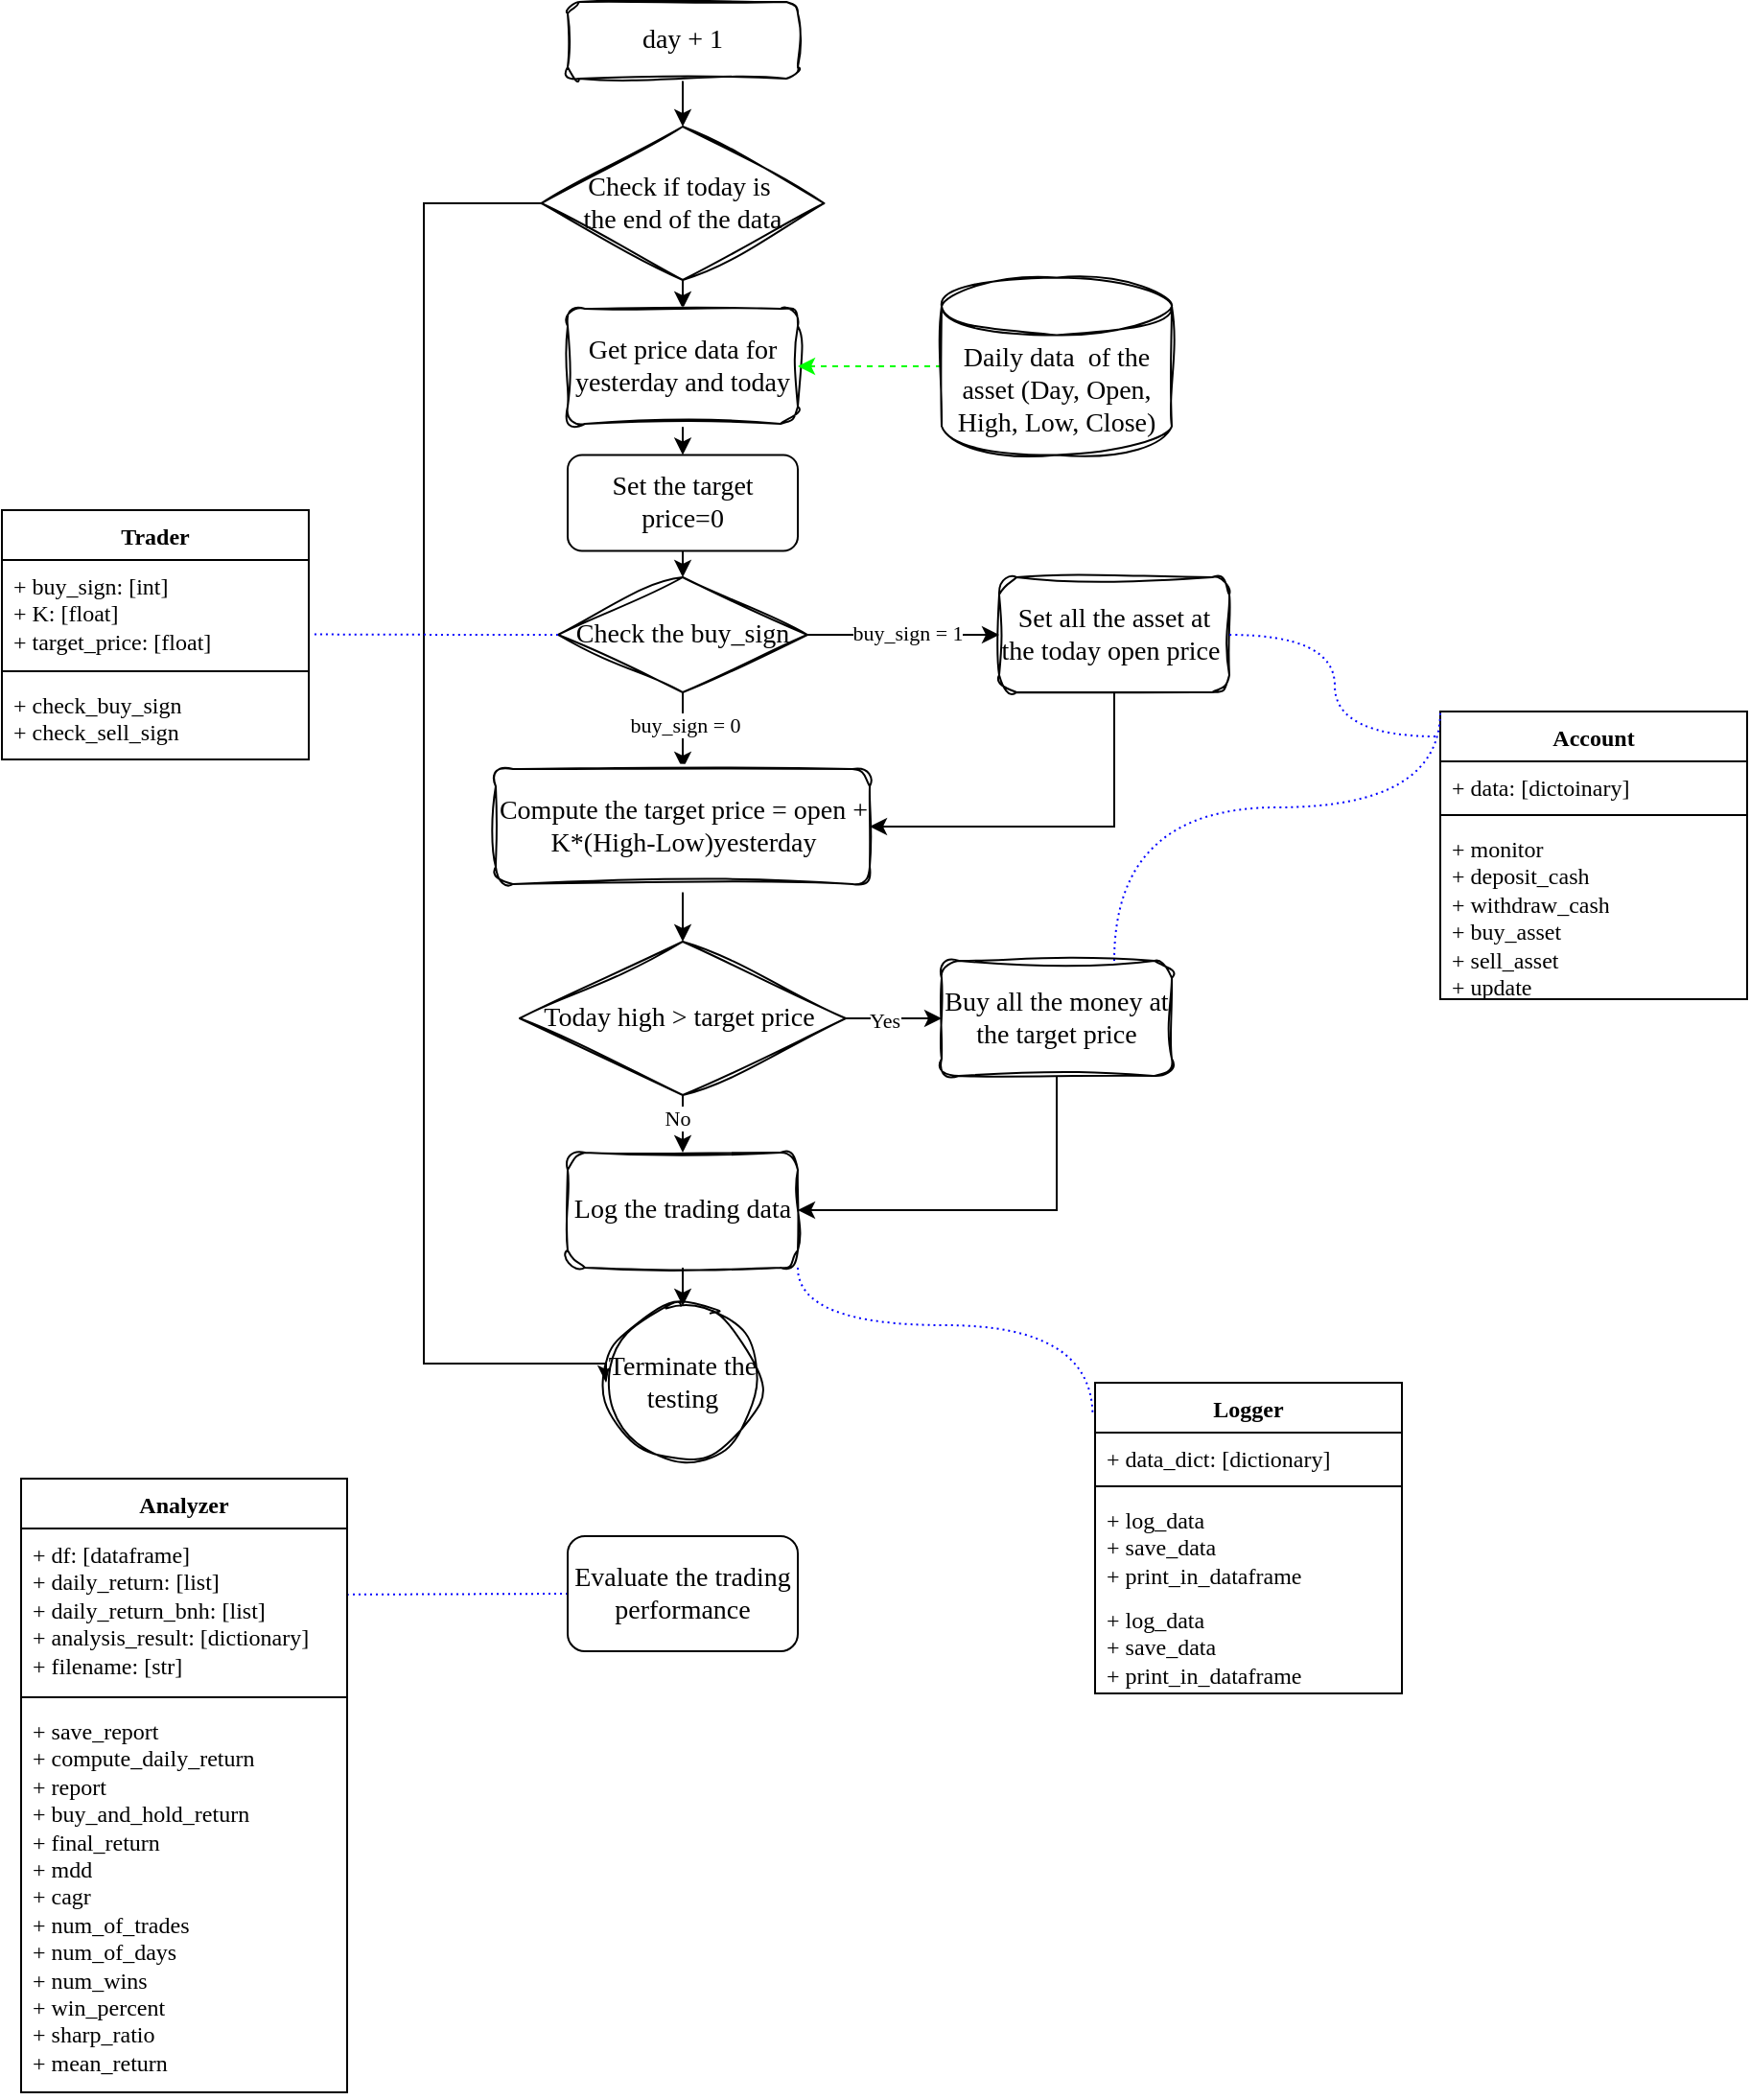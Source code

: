 <mxfile version="24.1.0" type="device">
  <diagram id="C5RBs43oDa-KdzZeNtuy" name="Page-1">
    <mxGraphModel dx="1444" dy="944" grid="1" gridSize="10" guides="1" tooltips="1" connect="1" arrows="1" fold="1" page="1" pageScale="1" pageWidth="827" pageHeight="1169" math="0" shadow="0">
      <root>
        <mxCell id="WIyWlLk6GJQsqaUBKTNV-0" />
        <mxCell id="WIyWlLk6GJQsqaUBKTNV-1" parent="WIyWlLk6GJQsqaUBKTNV-0" />
        <mxCell id="yqRtF2cNX9hZMMv9IqsH-1" value="Account" style="swimlane;fontStyle=1;align=center;verticalAlign=top;childLayout=stackLayout;horizontal=1;startSize=26;horizontalStack=0;resizeParent=1;resizeParentMax=0;resizeLast=0;collapsible=1;marginBottom=0;whiteSpace=wrap;html=1;fontFamily=Times New Roman;" vertex="1" parent="WIyWlLk6GJQsqaUBKTNV-1">
          <mxGeometry x="790" y="810" width="160" height="150" as="geometry" />
        </mxCell>
        <mxCell id="yqRtF2cNX9hZMMv9IqsH-60" value="+ data: [dictoinary]&amp;nbsp;" style="text;strokeColor=none;fillColor=none;align=left;verticalAlign=top;spacingLeft=4;spacingRight=4;overflow=hidden;rotatable=0;points=[[0,0.5],[1,0.5]];portConstraint=eastwest;whiteSpace=wrap;html=1;fontFamily=Times New Roman;" vertex="1" parent="yqRtF2cNX9hZMMv9IqsH-1">
          <mxGeometry y="26" width="160" height="24" as="geometry" />
        </mxCell>
        <mxCell id="yqRtF2cNX9hZMMv9IqsH-3" value="" style="line;strokeWidth=1;fillColor=none;align=left;verticalAlign=middle;spacingTop=-1;spacingLeft=3;spacingRight=3;rotatable=0;labelPosition=right;points=[];portConstraint=eastwest;strokeColor=inherit;fontFamily=Times New Roman;" vertex="1" parent="yqRtF2cNX9hZMMv9IqsH-1">
          <mxGeometry y="50" width="160" height="8" as="geometry" />
        </mxCell>
        <mxCell id="yqRtF2cNX9hZMMv9IqsH-4" value="+ monitor&lt;div&gt;&lt;span style=&quot;background-color: initial;&quot;&gt;+ deposit_cash&lt;/span&gt;&lt;/div&gt;&lt;div&gt;+ withdraw_cash&lt;span style=&quot;background-color: initial;&quot;&gt;&lt;br&gt;&lt;/span&gt;&lt;/div&gt;&lt;div&gt;+ buy_asset&lt;br&gt;&lt;/div&gt;&lt;div&gt;+ sell_asset&lt;br&gt;&lt;/div&gt;&lt;div&gt;+ update&lt;br&gt;&lt;/div&gt;" style="text;strokeColor=none;fillColor=none;align=left;verticalAlign=top;spacingLeft=4;spacingRight=4;overflow=hidden;rotatable=0;points=[[0,0.5],[1,0.5]];portConstraint=eastwest;whiteSpace=wrap;html=1;fontFamily=Times New Roman;" vertex="1" parent="yqRtF2cNX9hZMMv9IqsH-1">
          <mxGeometry y="58" width="160" height="92" as="geometry" />
        </mxCell>
        <mxCell id="yqRtF2cNX9hZMMv9IqsH-5" value="Trader" style="swimlane;fontStyle=1;align=center;verticalAlign=top;childLayout=stackLayout;horizontal=1;startSize=26;horizontalStack=0;resizeParent=1;resizeParentMax=0;resizeLast=0;collapsible=1;marginBottom=0;whiteSpace=wrap;html=1;fontFamily=Times New Roman;" vertex="1" parent="WIyWlLk6GJQsqaUBKTNV-1">
          <mxGeometry x="40" y="705" width="160" height="130" as="geometry" />
        </mxCell>
        <mxCell id="yqRtF2cNX9hZMMv9IqsH-6" value="+ buy_sign: [int]&lt;div&gt;+ K: [float]&lt;/div&gt;&lt;div&gt;+ target_price: [float]&lt;/div&gt;" style="text;strokeColor=none;fillColor=none;align=left;verticalAlign=top;spacingLeft=4;spacingRight=4;overflow=hidden;rotatable=0;points=[[0,0.5],[1,0.5]];portConstraint=eastwest;whiteSpace=wrap;html=1;fontFamily=Times New Roman;" vertex="1" parent="yqRtF2cNX9hZMMv9IqsH-5">
          <mxGeometry y="26" width="160" height="54" as="geometry" />
        </mxCell>
        <mxCell id="yqRtF2cNX9hZMMv9IqsH-7" value="" style="line;strokeWidth=1;fillColor=none;align=left;verticalAlign=middle;spacingTop=-1;spacingLeft=3;spacingRight=3;rotatable=0;labelPosition=right;points=[];portConstraint=eastwest;strokeColor=inherit;fontFamily=Times New Roman;" vertex="1" parent="yqRtF2cNX9hZMMv9IqsH-5">
          <mxGeometry y="80" width="160" height="8" as="geometry" />
        </mxCell>
        <mxCell id="yqRtF2cNX9hZMMv9IqsH-8" value="+ check_buy_sign&lt;div&gt;+ check_sell_sign&lt;/div&gt;" style="text;strokeColor=none;fillColor=none;align=left;verticalAlign=top;spacingLeft=4;spacingRight=4;overflow=hidden;rotatable=0;points=[[0,0.5],[1,0.5]];portConstraint=eastwest;whiteSpace=wrap;html=1;fontFamily=Times New Roman;" vertex="1" parent="yqRtF2cNX9hZMMv9IqsH-5">
          <mxGeometry y="88" width="160" height="42" as="geometry" />
        </mxCell>
        <mxCell id="yqRtF2cNX9hZMMv9IqsH-9" value="Logger" style="swimlane;fontStyle=1;align=center;verticalAlign=top;childLayout=stackLayout;horizontal=1;startSize=26;horizontalStack=0;resizeParent=1;resizeParentMax=0;resizeLast=0;collapsible=1;marginBottom=0;whiteSpace=wrap;html=1;fontFamily=Times New Roman;" vertex="1" parent="WIyWlLk6GJQsqaUBKTNV-1">
          <mxGeometry x="610" y="1160" width="160" height="162" as="geometry" />
        </mxCell>
        <mxCell id="yqRtF2cNX9hZMMv9IqsH-10" value="+ data_dict: [dictionary]" style="text;strokeColor=none;fillColor=none;align=left;verticalAlign=top;spacingLeft=4;spacingRight=4;overflow=hidden;rotatable=0;points=[[0,0.5],[1,0.5]];portConstraint=eastwest;whiteSpace=wrap;html=1;fontFamily=Times New Roman;" vertex="1" parent="yqRtF2cNX9hZMMv9IqsH-9">
          <mxGeometry y="26" width="160" height="24" as="geometry" />
        </mxCell>
        <mxCell id="yqRtF2cNX9hZMMv9IqsH-11" value="" style="line;strokeWidth=1;fillColor=none;align=left;verticalAlign=middle;spacingTop=-1;spacingLeft=3;spacingRight=3;rotatable=0;labelPosition=right;points=[];portConstraint=eastwest;strokeColor=inherit;fontFamily=Times New Roman;" vertex="1" parent="yqRtF2cNX9hZMMv9IqsH-9">
          <mxGeometry y="50" width="160" height="8" as="geometry" />
        </mxCell>
        <mxCell id="yqRtF2cNX9hZMMv9IqsH-58" value="+ log_data&lt;div&gt;+ save_data&lt;/div&gt;&lt;div&gt;+ print_in_dataframe&lt;/div&gt;" style="text;strokeColor=none;fillColor=none;align=left;verticalAlign=top;spacingLeft=4;spacingRight=4;overflow=hidden;rotatable=0;points=[[0,0.5],[1,0.5]];portConstraint=eastwest;whiteSpace=wrap;html=1;fontFamily=Times New Roman;" vertex="1" parent="yqRtF2cNX9hZMMv9IqsH-9">
          <mxGeometry y="58" width="160" height="52" as="geometry" />
        </mxCell>
        <mxCell id="yqRtF2cNX9hZMMv9IqsH-12" value="+ log_data&lt;div&gt;+ save_data&lt;/div&gt;&lt;div&gt;+ print_in_dataframe&lt;/div&gt;" style="text;strokeColor=none;fillColor=none;align=left;verticalAlign=top;spacingLeft=4;spacingRight=4;overflow=hidden;rotatable=0;points=[[0,0.5],[1,0.5]];portConstraint=eastwest;whiteSpace=wrap;html=1;fontFamily=Times New Roman;" vertex="1" parent="yqRtF2cNX9hZMMv9IqsH-9">
          <mxGeometry y="110" width="160" height="52" as="geometry" />
        </mxCell>
        <mxCell id="yqRtF2cNX9hZMMv9IqsH-13" value="Analyzer" style="swimlane;fontStyle=1;align=center;verticalAlign=top;childLayout=stackLayout;horizontal=1;startSize=26;horizontalStack=0;resizeParent=1;resizeParentMax=0;resizeLast=0;collapsible=1;marginBottom=0;whiteSpace=wrap;html=1;fontFamily=Times New Roman;" vertex="1" parent="WIyWlLk6GJQsqaUBKTNV-1">
          <mxGeometry x="50" y="1210" width="170" height="320" as="geometry" />
        </mxCell>
        <mxCell id="yqRtF2cNX9hZMMv9IqsH-14" value="+ df: [dataframe]&lt;br&gt;&lt;div&gt;+ daily_return: [list]&lt;/div&gt;&lt;div&gt;+ daily_return_bnh: [list]&lt;/div&gt;&lt;div&gt;+ analysis_result: [dictionary]&lt;/div&gt;&lt;div&gt;+ filename: [str]&lt;/div&gt;" style="text;strokeColor=none;fillColor=none;align=left;verticalAlign=top;spacingLeft=4;spacingRight=4;overflow=hidden;rotatable=0;points=[[0,0.5],[1,0.5]];portConstraint=eastwest;whiteSpace=wrap;html=1;fontFamily=Times New Roman;" vertex="1" parent="yqRtF2cNX9hZMMv9IqsH-13">
          <mxGeometry y="26" width="170" height="84" as="geometry" />
        </mxCell>
        <mxCell id="yqRtF2cNX9hZMMv9IqsH-15" value="" style="line;strokeWidth=1;fillColor=none;align=left;verticalAlign=middle;spacingTop=-1;spacingLeft=3;spacingRight=3;rotatable=0;labelPosition=right;points=[];portConstraint=eastwest;strokeColor=inherit;fontFamily=Times New Roman;" vertex="1" parent="yqRtF2cNX9hZMMv9IqsH-13">
          <mxGeometry y="110" width="170" height="8" as="geometry" />
        </mxCell>
        <mxCell id="yqRtF2cNX9hZMMv9IqsH-16" value="+ save_report&lt;div&gt;+ compute_daily_return&lt;/div&gt;&lt;div&gt;+ report&lt;/div&gt;&lt;div&gt;+ buy_and_hold_return&lt;/div&gt;&lt;div&gt;+ final_return&lt;/div&gt;&lt;div&gt;+ mdd&lt;/div&gt;&lt;div&gt;+ cagr&lt;/div&gt;&lt;div&gt;+ num_of_trades&lt;/div&gt;&lt;div&gt;+ num_of_days&lt;/div&gt;&lt;div&gt;+ num_wins&lt;/div&gt;&lt;div&gt;+ win_percent&lt;/div&gt;&lt;div&gt;+ sharp_ratio&lt;/div&gt;&lt;div&gt;+ mean_return&lt;/div&gt;" style="text;strokeColor=none;fillColor=none;align=left;verticalAlign=top;spacingLeft=4;spacingRight=4;overflow=hidden;rotatable=0;points=[[0,0.5],[1,0.5]];portConstraint=eastwest;whiteSpace=wrap;html=1;fontFamily=Times New Roman;" vertex="1" parent="yqRtF2cNX9hZMMv9IqsH-13">
          <mxGeometry y="118" width="170" height="202" as="geometry" />
        </mxCell>
        <mxCell id="yqRtF2cNX9hZMMv9IqsH-32" style="edgeStyle=orthogonalEdgeStyle;rounded=0;orthogonalLoop=1;jettySize=auto;html=1;exitX=0.5;exitY=1;exitDx=0;exitDy=0;entryX=0.5;entryY=0;entryDx=0;entryDy=0;fontFamily=Times New Roman;fontSize=14;" edge="1" parent="WIyWlLk6GJQsqaUBKTNV-1" source="yqRtF2cNX9hZMMv9IqsH-17" target="yqRtF2cNX9hZMMv9IqsH-19">
          <mxGeometry relative="1" as="geometry" />
        </mxCell>
        <mxCell id="yqRtF2cNX9hZMMv9IqsH-17" value="day + 1" style="rounded=1;whiteSpace=wrap;html=1;fontFamily=Times New Roman;fontSize=14;sketch=1;curveFitting=1;jiggle=2;" vertex="1" parent="WIyWlLk6GJQsqaUBKTNV-1">
          <mxGeometry x="335" y="440" width="120" height="40" as="geometry" />
        </mxCell>
        <mxCell id="yqRtF2cNX9hZMMv9IqsH-33" style="edgeStyle=orthogonalEdgeStyle;rounded=0;orthogonalLoop=1;jettySize=auto;html=1;exitX=0.5;exitY=1;exitDx=0;exitDy=0;entryX=0.5;entryY=0;entryDx=0;entryDy=0;fontFamily=Times New Roman;fontSize=14;" edge="1" parent="WIyWlLk6GJQsqaUBKTNV-1" source="yqRtF2cNX9hZMMv9IqsH-19" target="yqRtF2cNX9hZMMv9IqsH-21">
          <mxGeometry relative="1" as="geometry" />
        </mxCell>
        <mxCell id="yqRtF2cNX9hZMMv9IqsH-44" style="edgeStyle=orthogonalEdgeStyle;rounded=0;orthogonalLoop=1;jettySize=auto;html=1;exitX=0;exitY=0.5;exitDx=0;exitDy=0;entryX=0;entryY=0.5;entryDx=0;entryDy=0;fontFamily=Times New Roman;fontSize=14;" edge="1" parent="WIyWlLk6GJQsqaUBKTNV-1" source="yqRtF2cNX9hZMMv9IqsH-19" target="yqRtF2cNX9hZMMv9IqsH-22">
          <mxGeometry relative="1" as="geometry">
            <Array as="points">
              <mxPoint x="260" y="545" />
              <mxPoint x="260" y="1150" />
              <mxPoint x="355" y="1150" />
            </Array>
          </mxGeometry>
        </mxCell>
        <mxCell id="yqRtF2cNX9hZMMv9IqsH-19" value="Check if today is&amp;nbsp;&lt;div&gt;the&amp;nbsp;&lt;span style=&quot;background-color: initial;&quot;&gt;end of the data&lt;/span&gt;&lt;/div&gt;" style="rhombus;whiteSpace=wrap;html=1;fontFamily=Times New Roman;fontSize=14;sketch=1;curveFitting=1;jiggle=2;" vertex="1" parent="WIyWlLk6GJQsqaUBKTNV-1">
          <mxGeometry x="321.25" y="505" width="147.5" height="80" as="geometry" />
        </mxCell>
        <mxCell id="yqRtF2cNX9hZMMv9IqsH-34" style="edgeStyle=orthogonalEdgeStyle;rounded=0;orthogonalLoop=1;jettySize=auto;html=1;exitX=0.5;exitY=1;exitDx=0;exitDy=0;entryX=0.5;entryY=0;entryDx=0;entryDy=0;fontFamily=Times New Roman;fontSize=14;" edge="1" parent="WIyWlLk6GJQsqaUBKTNV-1" source="yqRtF2cNX9hZMMv9IqsH-21" target="yqRtF2cNX9hZMMv9IqsH-23">
          <mxGeometry relative="1" as="geometry" />
        </mxCell>
        <mxCell id="yqRtF2cNX9hZMMv9IqsH-21" value="Get price data for yesterday and today" style="rounded=1;whiteSpace=wrap;html=1;fontFamily=Times New Roman;fontSize=14;sketch=1;curveFitting=1;jiggle=2;" vertex="1" parent="WIyWlLk6GJQsqaUBKTNV-1">
          <mxGeometry x="335" y="600" width="120" height="60" as="geometry" />
        </mxCell>
        <mxCell id="yqRtF2cNX9hZMMv9IqsH-22" value="Terminate the testing" style="ellipse;whiteSpace=wrap;html=1;aspect=fixed;fontFamily=Times New Roman;fontSize=14;sketch=1;curveFitting=1;jiggle=2;" vertex="1" parent="WIyWlLk6GJQsqaUBKTNV-1">
          <mxGeometry x="355" y="1120" width="80" height="80" as="geometry" />
        </mxCell>
        <mxCell id="yqRtF2cNX9hZMMv9IqsH-35" style="edgeStyle=orthogonalEdgeStyle;rounded=0;orthogonalLoop=1;jettySize=auto;html=1;exitX=0.5;exitY=1;exitDx=0;exitDy=0;entryX=0.5;entryY=0;entryDx=0;entryDy=0;fontFamily=Times New Roman;fontSize=14;" edge="1" parent="WIyWlLk6GJQsqaUBKTNV-1" source="yqRtF2cNX9hZMMv9IqsH-23" target="yqRtF2cNX9hZMMv9IqsH-25">
          <mxGeometry relative="1" as="geometry" />
        </mxCell>
        <mxCell id="yqRtF2cNX9hZMMv9IqsH-23" value="Set the target price=0" style="rounded=1;whiteSpace=wrap;html=1;fontFamily=Times New Roman;fontSize=14;" vertex="1" parent="WIyWlLk6GJQsqaUBKTNV-1">
          <mxGeometry x="335" y="676.25" width="120" height="50" as="geometry" />
        </mxCell>
        <mxCell id="yqRtF2cNX9hZMMv9IqsH-37" style="edgeStyle=orthogonalEdgeStyle;rounded=0;orthogonalLoop=1;jettySize=auto;html=1;exitX=0.5;exitY=1;exitDx=0;exitDy=0;entryX=1;entryY=0.5;entryDx=0;entryDy=0;fontFamily=Times New Roman;fontSize=14;" edge="1" parent="WIyWlLk6GJQsqaUBKTNV-1" source="yqRtF2cNX9hZMMv9IqsH-24" target="yqRtF2cNX9hZMMv9IqsH-26">
          <mxGeometry relative="1" as="geometry" />
        </mxCell>
        <mxCell id="yqRtF2cNX9hZMMv9IqsH-24" value="Set all the asset at the today&amp;nbsp;open price&amp;nbsp;" style="rounded=1;whiteSpace=wrap;html=1;fontFamily=Times New Roman;fontSize=14;sketch=1;curveFitting=1;jiggle=2;" vertex="1" parent="WIyWlLk6GJQsqaUBKTNV-1">
          <mxGeometry x="560" y="740" width="120" height="60" as="geometry" />
        </mxCell>
        <mxCell id="yqRtF2cNX9hZMMv9IqsH-36" style="edgeStyle=orthogonalEdgeStyle;rounded=0;orthogonalLoop=1;jettySize=auto;html=1;exitX=1;exitY=0.5;exitDx=0;exitDy=0;entryX=0;entryY=0.5;entryDx=0;entryDy=0;fontFamily=Times New Roman;fontSize=14;" edge="1" parent="WIyWlLk6GJQsqaUBKTNV-1" source="yqRtF2cNX9hZMMv9IqsH-25" target="yqRtF2cNX9hZMMv9IqsH-24">
          <mxGeometry relative="1" as="geometry" />
        </mxCell>
        <mxCell id="yqRtF2cNX9hZMMv9IqsH-50" value="buy_sign = 1" style="edgeLabel;html=1;align=center;verticalAlign=middle;resizable=0;points=[];fontFamily=Times New Roman;" vertex="1" connectable="0" parent="yqRtF2cNX9hZMMv9IqsH-36">
          <mxGeometry x="0.04" y="1" relative="1" as="geometry">
            <mxPoint as="offset" />
          </mxGeometry>
        </mxCell>
        <mxCell id="yqRtF2cNX9hZMMv9IqsH-38" style="edgeStyle=orthogonalEdgeStyle;rounded=0;orthogonalLoop=1;jettySize=auto;html=1;exitX=0.5;exitY=1;exitDx=0;exitDy=0;entryX=0.5;entryY=0;entryDx=0;entryDy=0;fontFamily=Times New Roman;fontSize=14;" edge="1" parent="WIyWlLk6GJQsqaUBKTNV-1" source="yqRtF2cNX9hZMMv9IqsH-25" target="yqRtF2cNX9hZMMv9IqsH-26">
          <mxGeometry relative="1" as="geometry" />
        </mxCell>
        <mxCell id="yqRtF2cNX9hZMMv9IqsH-49" value="buy_sign = 0" style="edgeLabel;html=1;align=center;verticalAlign=middle;resizable=0;points=[];fontFamily=Times New Roman;" vertex="1" connectable="0" parent="yqRtF2cNX9hZMMv9IqsH-38">
          <mxGeometry x="-0.164" y="1" relative="1" as="geometry">
            <mxPoint as="offset" />
          </mxGeometry>
        </mxCell>
        <mxCell id="yqRtF2cNX9hZMMv9IqsH-25" value="Check the buy_sign" style="rhombus;whiteSpace=wrap;html=1;fontFamily=Times New Roman;fontSize=14;sketch=1;curveFitting=1;jiggle=2;" vertex="1" parent="WIyWlLk6GJQsqaUBKTNV-1">
          <mxGeometry x="330" y="740" width="130" height="60" as="geometry" />
        </mxCell>
        <mxCell id="yqRtF2cNX9hZMMv9IqsH-39" style="edgeStyle=orthogonalEdgeStyle;rounded=0;orthogonalLoop=1;jettySize=auto;html=1;exitX=0.5;exitY=1;exitDx=0;exitDy=0;entryX=0.5;entryY=0;entryDx=0;entryDy=0;fontFamily=Times New Roman;fontSize=14;" edge="1" parent="WIyWlLk6GJQsqaUBKTNV-1" source="yqRtF2cNX9hZMMv9IqsH-26" target="yqRtF2cNX9hZMMv9IqsH-27">
          <mxGeometry relative="1" as="geometry" />
        </mxCell>
        <mxCell id="yqRtF2cNX9hZMMv9IqsH-26" value="Compute the target price = open + K*(High-Low)yesterday" style="rounded=1;whiteSpace=wrap;html=1;fontFamily=Times New Roman;fontSize=14;sketch=1;curveFitting=1;jiggle=2;" vertex="1" parent="WIyWlLk6GJQsqaUBKTNV-1">
          <mxGeometry x="297.5" y="840" width="195" height="60" as="geometry" />
        </mxCell>
        <mxCell id="yqRtF2cNX9hZMMv9IqsH-40" style="edgeStyle=orthogonalEdgeStyle;rounded=0;orthogonalLoop=1;jettySize=auto;html=1;exitX=1;exitY=0.5;exitDx=0;exitDy=0;entryX=0;entryY=0.5;entryDx=0;entryDy=0;fontFamily=Times New Roman;fontSize=14;" edge="1" parent="WIyWlLk6GJQsqaUBKTNV-1" source="yqRtF2cNX9hZMMv9IqsH-27" target="yqRtF2cNX9hZMMv9IqsH-30">
          <mxGeometry relative="1" as="geometry" />
        </mxCell>
        <mxCell id="yqRtF2cNX9hZMMv9IqsH-53" value="&lt;font face=&quot;Times New Roman&quot;&gt;Yes&lt;/font&gt;" style="edgeLabel;html=1;align=center;verticalAlign=middle;resizable=0;points=[];" vertex="1" connectable="0" parent="yqRtF2cNX9hZMMv9IqsH-40">
          <mxGeometry x="-0.229" y="-1" relative="1" as="geometry">
            <mxPoint as="offset" />
          </mxGeometry>
        </mxCell>
        <mxCell id="yqRtF2cNX9hZMMv9IqsH-41" style="edgeStyle=orthogonalEdgeStyle;rounded=0;orthogonalLoop=1;jettySize=auto;html=1;exitX=0.5;exitY=1;exitDx=0;exitDy=0;entryX=0.5;entryY=0;entryDx=0;entryDy=0;fontFamily=Times New Roman;fontSize=14;" edge="1" parent="WIyWlLk6GJQsqaUBKTNV-1" source="yqRtF2cNX9hZMMv9IqsH-27" target="yqRtF2cNX9hZMMv9IqsH-29">
          <mxGeometry relative="1" as="geometry" />
        </mxCell>
        <mxCell id="yqRtF2cNX9hZMMv9IqsH-54" value="&lt;font face=&quot;Times New Roman&quot;&gt;No&lt;/font&gt;" style="edgeLabel;html=1;align=center;verticalAlign=middle;resizable=0;points=[];" vertex="1" connectable="0" parent="yqRtF2cNX9hZMMv9IqsH-41">
          <mxGeometry x="-0.208" y="-3" relative="1" as="geometry">
            <mxPoint as="offset" />
          </mxGeometry>
        </mxCell>
        <mxCell id="yqRtF2cNX9hZMMv9IqsH-27" value="Today high &amp;gt; target price&amp;nbsp;" style="rhombus;whiteSpace=wrap;html=1;fontFamily=Times New Roman;fontSize=14;sketch=1;curveFitting=1;jiggle=2;" vertex="1" parent="WIyWlLk6GJQsqaUBKTNV-1">
          <mxGeometry x="310" y="930" width="170" height="80" as="geometry" />
        </mxCell>
        <mxCell id="yqRtF2cNX9hZMMv9IqsH-43" style="edgeStyle=orthogonalEdgeStyle;rounded=0;orthogonalLoop=1;jettySize=auto;html=1;exitX=0.5;exitY=1;exitDx=0;exitDy=0;entryX=0.5;entryY=0;entryDx=0;entryDy=0;fontFamily=Times New Roman;fontSize=14;" edge="1" parent="WIyWlLk6GJQsqaUBKTNV-1" source="yqRtF2cNX9hZMMv9IqsH-29" target="yqRtF2cNX9hZMMv9IqsH-22">
          <mxGeometry relative="1" as="geometry" />
        </mxCell>
        <mxCell id="yqRtF2cNX9hZMMv9IqsH-29" value="Log the trading data" style="rounded=1;whiteSpace=wrap;html=1;fontFamily=Times New Roman;fontSize=14;sketch=1;curveFitting=1;jiggle=2;" vertex="1" parent="WIyWlLk6GJQsqaUBKTNV-1">
          <mxGeometry x="335" y="1040" width="120" height="60" as="geometry" />
        </mxCell>
        <mxCell id="yqRtF2cNX9hZMMv9IqsH-42" style="edgeStyle=orthogonalEdgeStyle;rounded=0;orthogonalLoop=1;jettySize=auto;html=1;exitX=0.5;exitY=1;exitDx=0;exitDy=0;entryX=1;entryY=0.5;entryDx=0;entryDy=0;fontFamily=Times New Roman;fontSize=14;" edge="1" parent="WIyWlLk6GJQsqaUBKTNV-1" source="yqRtF2cNX9hZMMv9IqsH-30" target="yqRtF2cNX9hZMMv9IqsH-29">
          <mxGeometry relative="1" as="geometry" />
        </mxCell>
        <mxCell id="yqRtF2cNX9hZMMv9IqsH-61" style="edgeStyle=orthogonalEdgeStyle;rounded=0;orthogonalLoop=1;jettySize=auto;html=1;exitX=0.75;exitY=0;exitDx=0;exitDy=0;entryX=0;entryY=0;entryDx=0;entryDy=0;dashed=1;dashPattern=1 2;endArrow=none;endFill=0;curved=1;strokeColor=#0000FF;" edge="1" parent="WIyWlLk6GJQsqaUBKTNV-1" source="yqRtF2cNX9hZMMv9IqsH-30" target="yqRtF2cNX9hZMMv9IqsH-1">
          <mxGeometry relative="1" as="geometry">
            <Array as="points">
              <mxPoint x="620" y="860" />
              <mxPoint x="790" y="860" />
            </Array>
          </mxGeometry>
        </mxCell>
        <mxCell id="yqRtF2cNX9hZMMv9IqsH-30" value="Buy all the money at the target price" style="rounded=1;whiteSpace=wrap;html=1;fontFamily=Times New Roman;fontSize=14;sketch=1;curveFitting=1;jiggle=2;" vertex="1" parent="WIyWlLk6GJQsqaUBKTNV-1">
          <mxGeometry x="530" y="940" width="120" height="60" as="geometry" />
        </mxCell>
        <mxCell id="yqRtF2cNX9hZMMv9IqsH-48" style="edgeStyle=orthogonalEdgeStyle;rounded=0;orthogonalLoop=1;jettySize=auto;html=1;exitX=0;exitY=0.5;exitDx=0;exitDy=0;exitPerimeter=0;entryX=1;entryY=0.5;entryDx=0;entryDy=0;curved=0;dashed=1;strokeColor=#00FF00;" edge="1" parent="WIyWlLk6GJQsqaUBKTNV-1" source="yqRtF2cNX9hZMMv9IqsH-46" target="yqRtF2cNX9hZMMv9IqsH-21">
          <mxGeometry relative="1" as="geometry" />
        </mxCell>
        <mxCell id="yqRtF2cNX9hZMMv9IqsH-46" value="Daily data&amp;nbsp; of the asset (Day, Open, High, Low, Close)" style="shape=cylinder3;whiteSpace=wrap;html=1;boundedLbl=1;backgroundOutline=1;size=15;fontFamily=Times New Roman;fontSize=14;sketch=1;curveFitting=1;jiggle=2;" vertex="1" parent="WIyWlLk6GJQsqaUBKTNV-1">
          <mxGeometry x="530" y="583.75" width="120" height="92.5" as="geometry" />
        </mxCell>
        <mxCell id="yqRtF2cNX9hZMMv9IqsH-55" style="edgeStyle=orthogonalEdgeStyle;rounded=0;orthogonalLoop=1;jettySize=auto;html=1;exitX=0;exitY=0.5;exitDx=0;exitDy=0;entryX=1.015;entryY=0.718;entryDx=0;entryDy=0;entryPerimeter=0;endArrow=none;endFill=0;dashed=1;dashPattern=1 2;strokeWidth=1;curved=1;strokeColor=#0000FF;" edge="1" parent="WIyWlLk6GJQsqaUBKTNV-1" source="yqRtF2cNX9hZMMv9IqsH-25" target="yqRtF2cNX9hZMMv9IqsH-6">
          <mxGeometry relative="1" as="geometry" />
        </mxCell>
        <mxCell id="yqRtF2cNX9hZMMv9IqsH-56" style="edgeStyle=orthogonalEdgeStyle;rounded=0;orthogonalLoop=1;jettySize=auto;html=1;exitX=1;exitY=0.5;exitDx=0;exitDy=0;entryX=-0.003;entryY=0.087;entryDx=0;entryDy=0;entryPerimeter=0;curved=1;dashed=1;dashPattern=1 2;endArrow=none;endFill=0;strokeColor=#0000FF;" edge="1" parent="WIyWlLk6GJQsqaUBKTNV-1" source="yqRtF2cNX9hZMMv9IqsH-24" target="yqRtF2cNX9hZMMv9IqsH-1">
          <mxGeometry relative="1" as="geometry" />
        </mxCell>
        <mxCell id="yqRtF2cNX9hZMMv9IqsH-59" style="edgeStyle=orthogonalEdgeStyle;rounded=0;orthogonalLoop=1;jettySize=auto;html=1;exitX=1;exitY=1;exitDx=0;exitDy=0;entryX=-0.008;entryY=0.106;entryDx=0;entryDy=0;entryPerimeter=0;dashed=1;dashPattern=1 2;endArrow=none;endFill=0;curved=1;strokeColor=#0000FF;" edge="1" parent="WIyWlLk6GJQsqaUBKTNV-1" source="yqRtF2cNX9hZMMv9IqsH-29" target="yqRtF2cNX9hZMMv9IqsH-9">
          <mxGeometry relative="1" as="geometry" />
        </mxCell>
        <mxCell id="yqRtF2cNX9hZMMv9IqsH-63" style="rounded=0;orthogonalLoop=1;jettySize=auto;html=1;exitX=0;exitY=0.5;exitDx=0;exitDy=0;entryX=1.004;entryY=0.41;entryDx=0;entryDy=0;dashed=1;dashPattern=1 2;endArrow=none;endFill=0;strokeColor=#0000FF;entryPerimeter=0;" edge="1" parent="WIyWlLk6GJQsqaUBKTNV-1" source="yqRtF2cNX9hZMMv9IqsH-62" target="yqRtF2cNX9hZMMv9IqsH-14">
          <mxGeometry relative="1" as="geometry" />
        </mxCell>
        <mxCell id="yqRtF2cNX9hZMMv9IqsH-62" value="Evaluate the trading performance" style="rounded=1;whiteSpace=wrap;html=1;fontFamily=Times New Roman;fontSize=14;" vertex="1" parent="WIyWlLk6GJQsqaUBKTNV-1">
          <mxGeometry x="335" y="1240" width="120" height="60" as="geometry" />
        </mxCell>
      </root>
    </mxGraphModel>
  </diagram>
</mxfile>
